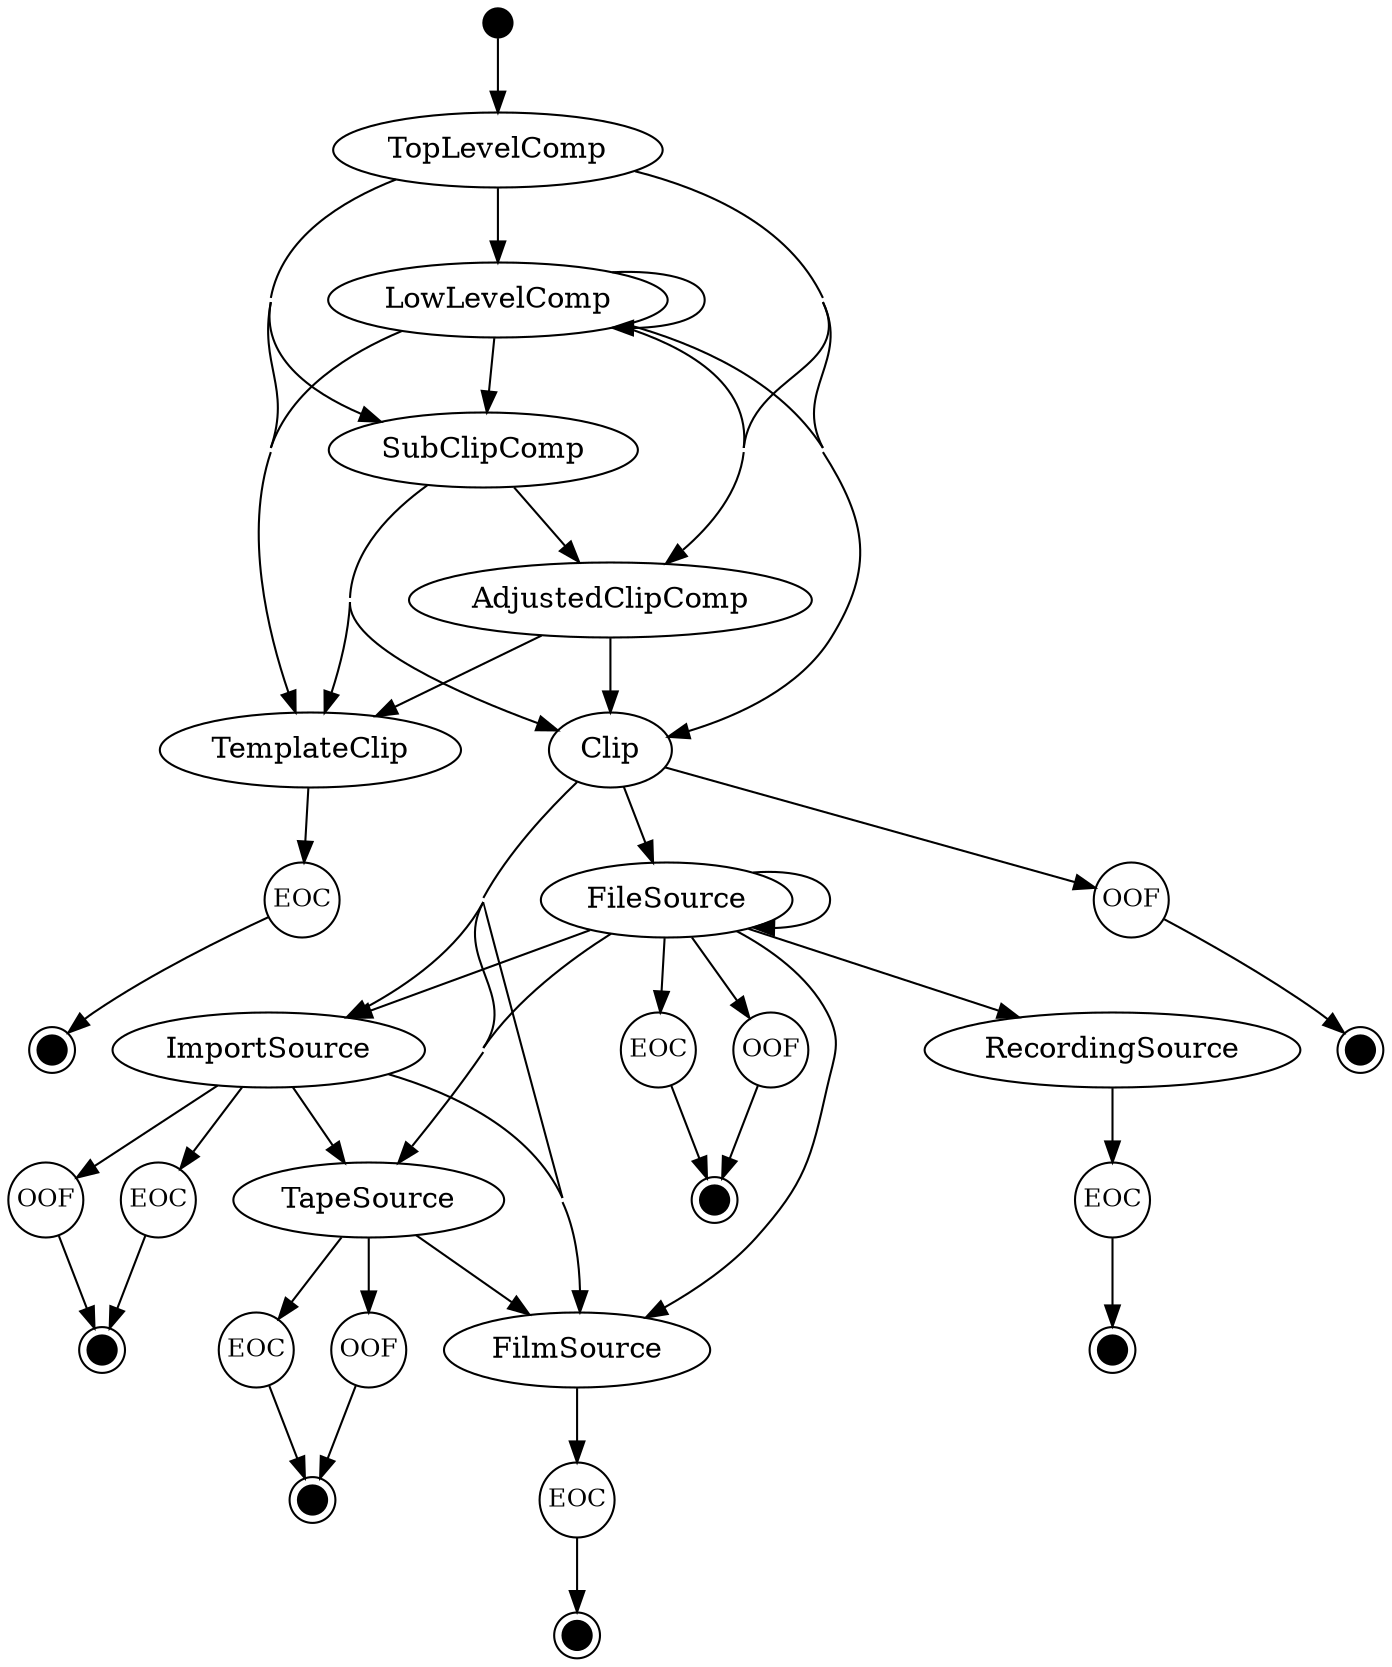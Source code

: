 digraph G {

concentrate=true

start -> TopLevelComp

TopLevelComp -> LowLevelComp
TopLevelComp -> SubClipComp
TopLevelComp -> AdjustedClipComp
TopLevelComp -> TemplateClip
TopLevelComp -> Clip

LowLevelComp -> LowLevelComp
LowLevelComp -> SubClipComp
LowLevelComp -> AdjustedClipComp
LowLevelComp -> TemplateClip
LowLevelComp -> Clip

SubClipComp -> AdjustedClipComp
SubClipComp -> TemplateClip
SubClipComp -> Clip

AdjustedClipComp -> TemplateClip
AdjustedClipComp -> Clip

TemplateClip -> eoc0
eoc0 -> end0

Clip -> FileSource
Clip -> ImportSource
Clip -> TapeSource
Clip -> FilmSource
Clip -> oof1
oof1 -> end1

FileSource -> FileSource
FileSource -> RecordingSource
FileSource -> ImportSource
FileSource -> TapeSource
FileSource -> FilmSource
FileSource -> eoc5
FileSource -> oof5
eoc5 -> end5
oof5 -> end5

RecordingSource -> eoc2
eoc2 -> end2

ImportSource -> TapeSource
ImportSource -> FilmSource
ImportSource -> oof3
ImportSource -> eoc3
oof3 -> end3
eoc3 -> end3

TapeSource -> FilmSource
TapeSource -> oof4
TapeSource -> eoc4
oof4 -> end4
eoc4 -> end4

FilmSource -> eoc6
eoc6 -> end6

start [shape=circle label="" fillcolor=black style=filled height=.2 fixedsize=true]
end0 [shape=doublecircle label="" fillcolor=black style=filled height=.2 fixedsize=true]
end1 [shape=doublecircle label="" fillcolor=black style=filled height=.2 fixedsize=true]
end2 [shape=doublecircle label="" fillcolor=black style=filled height=.2 fixedsize=true]
end3 [shape=doublecircle label="" fillcolor=black style=filled height=.2 fixedsize=true]
end4 [shape=doublecircle label="" fillcolor=black style=filled height=.2 fixedsize=true]
end5 [shape=doublecircle label="" fillcolor=black style=filled height=.2 fixedsize=true]
end6 [shape=doublecircle label="" fillcolor=black style=filled height=.2 fixedsize=true]

eoc0 [shape=circle fontsize=12 label="EOC" height=.5 fixedsize=true]
eoc2 [shape=circle fontsize=12 label="EOC" height=.5 fixedsize=true]
eoc3 [shape=circle fontsize=12 label="EOC" height=.5 fixedsize=true]
eoc4 [shape=circle fontsize=12 label="EOC" height=.5 fixedsize=true]
eoc5 [shape=circle fontsize=12 label="EOC" height=.5 fixedsize=true]
eoc6 [shape=circle fontsize=12 label="EOC" height=.5 fixedsize=true]

oof1 [shape=circle fontsize=12 label="OOF" height=.5 fixedsize=true]
oof3 [shape=circle fontsize=12 label="OOF" height=.5 fixedsize=true]
oof4 [shape=circle fontsize=12 label="OOF" height=.5 fixedsize=true]
oof5 [shape=circle fontsize=12 label="OOF" height=.5 fixedsize=true]

}